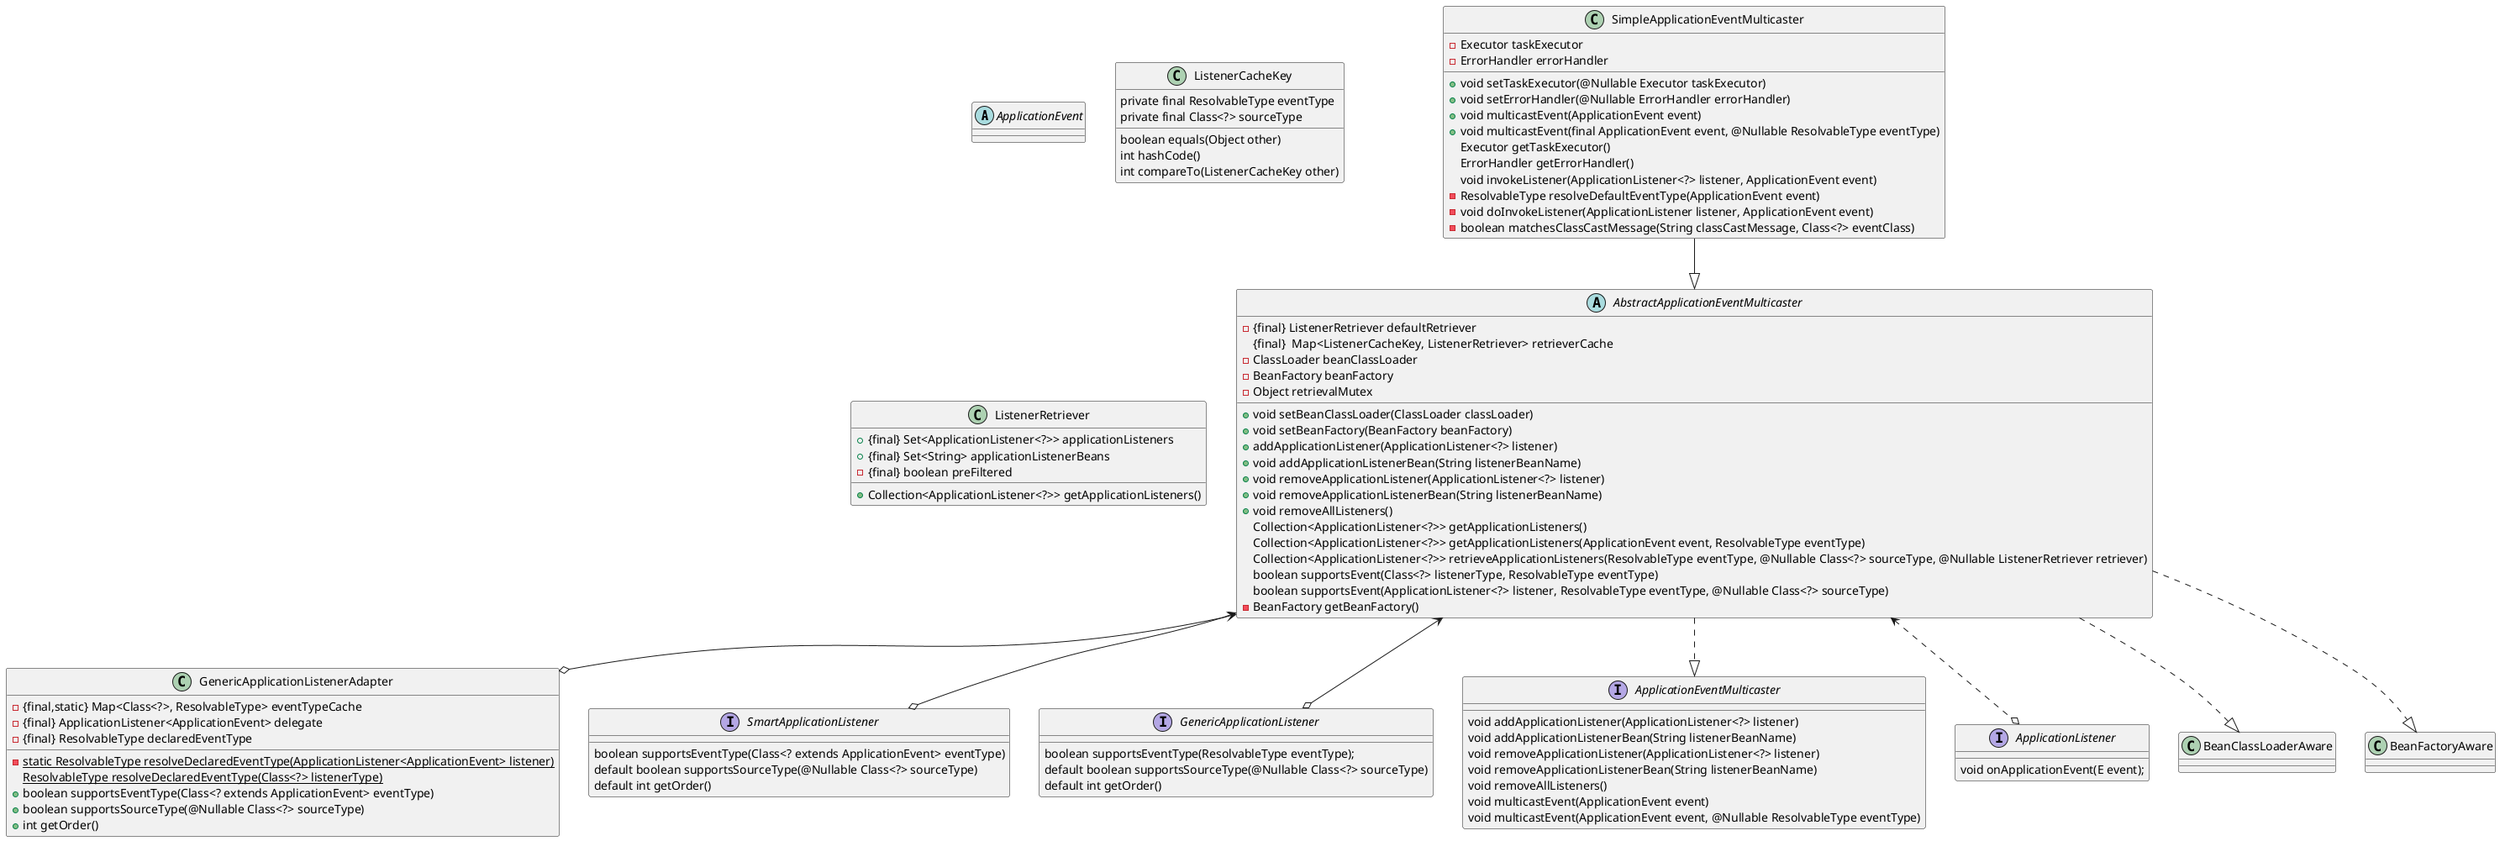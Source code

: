 @startuml
abstract class ApplicationEvent{
}
class SimpleApplicationEventMulticaster{
    - Executor taskExecutor
    - ErrorHandler errorHandler
    + void setTaskExecutor(@Nullable Executor taskExecutor)
    + void setErrorHandler(@Nullable ErrorHandler errorHandler)
    + void multicastEvent(ApplicationEvent event)
    + void multicastEvent(final ApplicationEvent event, @Nullable ResolvableType eventType)
    Executor getTaskExecutor()
    ErrorHandler getErrorHandler()
    void invokeListener(ApplicationListener<?> listener, ApplicationEvent event)
    - ResolvableType resolveDefaultEventType(ApplicationEvent event)
    - void doInvokeListener(ApplicationListener listener, ApplicationEvent event)
    - boolean matchesClassCastMessage(String classCastMessage, Class<?> eventClass)
}
class GenericApplicationListenerAdapter{
    -{final,static} Map<Class<?>, ResolvableType> eventTypeCache
    -{final} ApplicationListener<ApplicationEvent> delegate
    -{final} ResolvableType declaredEventType
    -{static}  static ResolvableType resolveDeclaredEventType(ApplicationListener<ApplicationEvent> listener)
    {static} ResolvableType resolveDeclaredEventType(Class<?> listenerType)
    + boolean supportsEventType(Class<? extends ApplicationEvent> eventType)
    + boolean supportsSourceType(@Nullable Class<?> sourceType)
    + int getOrder()
}
abstract class AbstractApplicationEventMulticaster{
  -{final} ListenerRetriever defaultRetriever
  {final}  Map<ListenerCacheKey, ListenerRetriever> retrieverCache
  - ClassLoader beanClassLoader
  - BeanFactory beanFactory
  - Object retrievalMutex
  + void setBeanClassLoader(ClassLoader classLoader)
  + void setBeanFactory(BeanFactory beanFactory)
  + addApplicationListener(ApplicationListener<?> listener)
  + void addApplicationListenerBean(String listenerBeanName)
  + void removeApplicationListener(ApplicationListener<?> listener)
  + void removeApplicationListenerBean(String listenerBeanName)
  + void removeAllListeners()
  Collection<ApplicationListener<?>> getApplicationListeners()
  Collection<ApplicationListener<?>> getApplicationListeners(ApplicationEvent event, ResolvableType eventType)
  Collection<ApplicationListener<?>> retrieveApplicationListeners(ResolvableType eventType, @Nullable Class<?> sourceType, @Nullable ListenerRetriever retriever)
  boolean supportsEvent(Class<?> listenerType, ResolvableType eventType)
  boolean supportsEvent(ApplicationListener<?> listener, ResolvableType eventType, @Nullable Class<?> sourceType)
  - BeanFactory getBeanFactory()
}
class ListenerCacheKey{
    private final ResolvableType eventType
    private final Class<?> sourceType
    boolean equals(Object other)
    int hashCode()
    int compareTo(ListenerCacheKey other)
}
class ListenerRetriever{
  +{final} Set<ApplicationListener<?>> applicationListeners
  +{final} Set<String> applicationListenerBeans
  -{final} boolean preFiltered
  + Collection<ApplicationListener<?>> getApplicationListeners()
}
interface SmartApplicationListener{
    boolean supportsEventType(Class<? extends ApplicationEvent> eventType)
    default boolean supportsSourceType(@Nullable Class<?> sourceType)
    default int getOrder()
}
interface GenericApplicationListener{
   boolean supportsEventType(ResolvableType eventType);
   default boolean supportsSourceType(@Nullable Class<?> sourceType)
   default int getOrder()
}
interface ApplicationEventMulticaster{
  void addApplicationListener(ApplicationListener<?> listener)
  void addApplicationListenerBean(String listenerBeanName)
  void removeApplicationListener(ApplicationListener<?> listener)
  void removeApplicationListenerBean(String listenerBeanName)
  void removeAllListeners()
  void multicastEvent(ApplicationEvent event)
  void multicastEvent(ApplicationEvent event, @Nullable ResolvableType eventType)
}
interface ApplicationListener{
  void onApplicationEvent(E event);
}
AbstractApplicationEventMulticaster ..|>ApplicationEventMulticaster
AbstractApplicationEventMulticaster ..|>BeanClassLoaderAware
AbstractApplicationEventMulticaster ..|>BeanFactoryAware
AbstractApplicationEventMulticaster <--o  GenericApplicationListener
AbstractApplicationEventMulticaster <--o  SmartApplicationListener
AbstractApplicationEventMulticaster <..o  ApplicationListener
AbstractApplicationEventMulticaster <--o  GenericApplicationListenerAdapter



SimpleApplicationEventMulticaster --|>AbstractApplicationEventMulticaster
@enduml